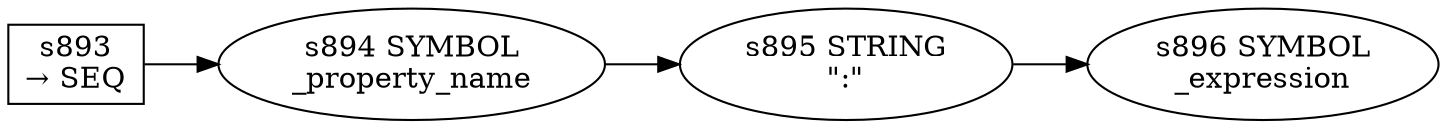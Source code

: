 
  digraph pair {
  
    rankdir=LR;
  
    s893 [label="s893\n&rarr; SEQ", shape=record, fixedsize=false, peripheries=1];
  s894 [label="s894 SYMBOL\n_property_name" href="javascript-grammar.json._property_name.dot.svg"];
  s893 -> s894 [];
  s895 [label="s895 STRING\n\":\""];
  s894 -> s895 [];
  s896 [label="s896 SYMBOL\n_expression" href="javascript-grammar.json._expression.dot.svg"];
  s895 -> s896 [];
  
  }
  